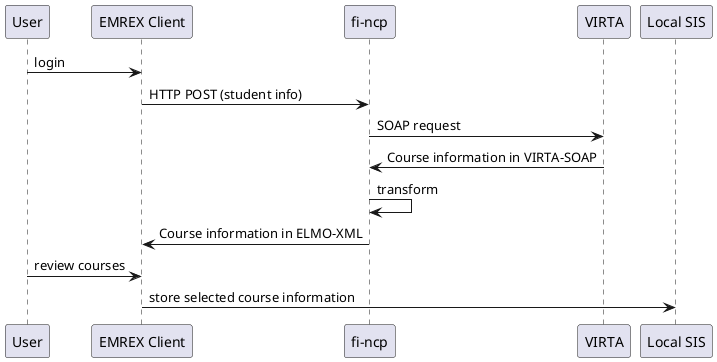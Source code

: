 @startuml
"User" -> "EMREX Client" : login
"EMREX Client" -> "fi-ncp" : HTTP POST (student info)
"fi-ncp" -> "VIRTA" : SOAP request
"VIRTA" -> "fi-ncp" : Course information in VIRTA-SOAP
"fi-ncp" -> "fi-ncp" : transform
"fi-ncp" -> "EMREX Client" : Course information in ELMO-XML
"User" -> "EMREX Client" : review courses
"EMREX Client" -> "Local SIS" : store selected course information
@enduml
